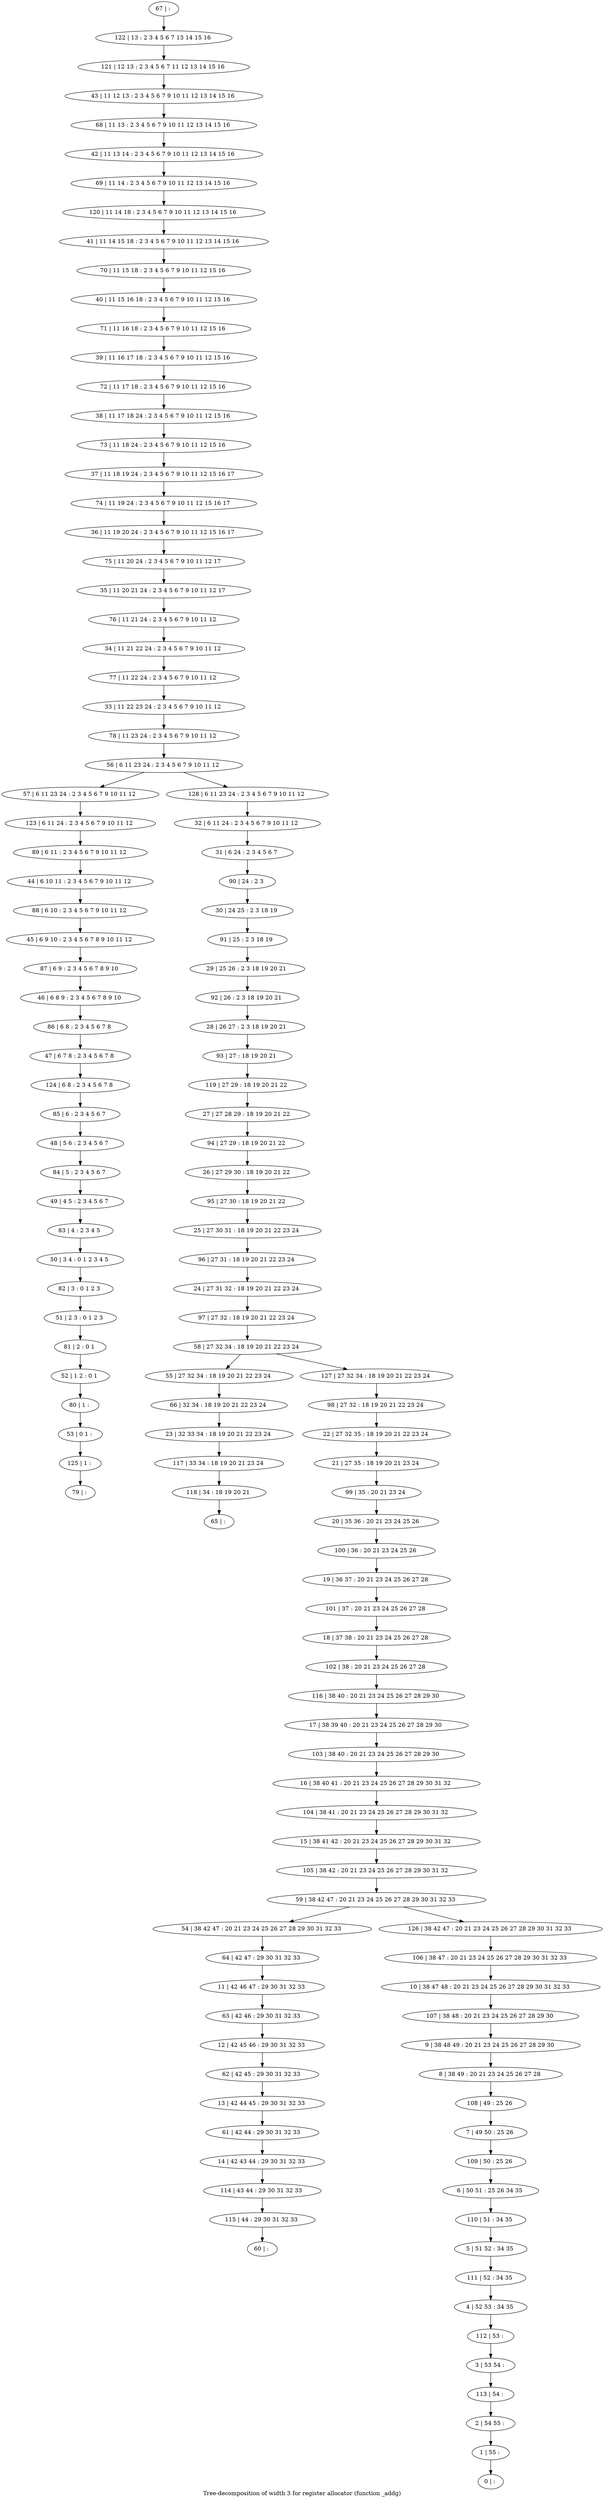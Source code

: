 digraph G {
graph [label="Tree-decomposition of width 3 for register allocator (function _addg)"]
0[label="0 | : "];
1[label="1 | 55 : "];
2[label="2 | 54 55 : "];
3[label="3 | 53 54 : "];
4[label="4 | 52 53 : 34 35 "];
5[label="5 | 51 52 : 34 35 "];
6[label="6 | 50 51 : 25 26 34 35 "];
7[label="7 | 49 50 : 25 26 "];
8[label="8 | 38 49 : 20 21 23 24 25 26 27 28 "];
9[label="9 | 38 48 49 : 20 21 23 24 25 26 27 28 29 30 "];
10[label="10 | 38 47 48 : 20 21 23 24 25 26 27 28 29 30 31 32 33 "];
11[label="11 | 42 46 47 : 29 30 31 32 33 "];
12[label="12 | 42 45 46 : 29 30 31 32 33 "];
13[label="13 | 42 44 45 : 29 30 31 32 33 "];
14[label="14 | 42 43 44 : 29 30 31 32 33 "];
15[label="15 | 38 41 42 : 20 21 23 24 25 26 27 28 29 30 31 32 "];
16[label="16 | 38 40 41 : 20 21 23 24 25 26 27 28 29 30 31 32 "];
17[label="17 | 38 39 40 : 20 21 23 24 25 26 27 28 29 30 "];
18[label="18 | 37 38 : 20 21 23 24 25 26 27 28 "];
19[label="19 | 36 37 : 20 21 23 24 25 26 27 28 "];
20[label="20 | 35 36 : 20 21 23 24 25 26 "];
21[label="21 | 27 35 : 18 19 20 21 23 24 "];
22[label="22 | 27 32 35 : 18 19 20 21 22 23 24 "];
23[label="23 | 32 33 34 : 18 19 20 21 22 23 24 "];
24[label="24 | 27 31 32 : 18 19 20 21 22 23 24 "];
25[label="25 | 27 30 31 : 18 19 20 21 22 23 24 "];
26[label="26 | 27 29 30 : 18 19 20 21 22 "];
27[label="27 | 27 28 29 : 18 19 20 21 22 "];
28[label="28 | 26 27 : 2 3 18 19 20 21 "];
29[label="29 | 25 26 : 2 3 18 19 20 21 "];
30[label="30 | 24 25 : 2 3 18 19 "];
31[label="31 | 6 24 : 2 3 4 5 6 7 "];
32[label="32 | 6 11 24 : 2 3 4 5 6 7 9 10 11 12 "];
33[label="33 | 11 22 23 24 : 2 3 4 5 6 7 9 10 11 12 "];
34[label="34 | 11 21 22 24 : 2 3 4 5 6 7 9 10 11 12 "];
35[label="35 | 11 20 21 24 : 2 3 4 5 6 7 9 10 11 12 17 "];
36[label="36 | 11 19 20 24 : 2 3 4 5 6 7 9 10 11 12 15 16 17 "];
37[label="37 | 11 18 19 24 : 2 3 4 5 6 7 9 10 11 12 15 16 17 "];
38[label="38 | 11 17 18 24 : 2 3 4 5 6 7 9 10 11 12 15 16 "];
39[label="39 | 11 16 17 18 : 2 3 4 5 6 7 9 10 11 12 15 16 "];
40[label="40 | 11 15 16 18 : 2 3 4 5 6 7 9 10 11 12 15 16 "];
41[label="41 | 11 14 15 18 : 2 3 4 5 6 7 9 10 11 12 13 14 15 16 "];
42[label="42 | 11 13 14 : 2 3 4 5 6 7 9 10 11 12 13 14 15 16 "];
43[label="43 | 11 12 13 : 2 3 4 5 6 7 9 10 11 12 13 14 15 16 "];
44[label="44 | 6 10 11 : 2 3 4 5 6 7 9 10 11 12 "];
45[label="45 | 6 9 10 : 2 3 4 5 6 7 8 9 10 11 12 "];
46[label="46 | 6 8 9 : 2 3 4 5 6 7 8 9 10 "];
47[label="47 | 6 7 8 : 2 3 4 5 6 7 8 "];
48[label="48 | 5 6 : 2 3 4 5 6 7 "];
49[label="49 | 4 5 : 2 3 4 5 6 7 "];
50[label="50 | 3 4 : 0 1 2 3 4 5 "];
51[label="51 | 2 3 : 0 1 2 3 "];
52[label="52 | 1 2 : 0 1 "];
53[label="53 | 0 1 : "];
54[label="54 | 38 42 47 : 20 21 23 24 25 26 27 28 29 30 31 32 33 "];
55[label="55 | 27 32 34 : 18 19 20 21 22 23 24 "];
56[label="56 | 6 11 23 24 : 2 3 4 5 6 7 9 10 11 12 "];
57[label="57 | 6 11 23 24 : 2 3 4 5 6 7 9 10 11 12 "];
58[label="58 | 27 32 34 : 18 19 20 21 22 23 24 "];
59[label="59 | 38 42 47 : 20 21 23 24 25 26 27 28 29 30 31 32 33 "];
60[label="60 | : "];
61[label="61 | 42 44 : 29 30 31 32 33 "];
62[label="62 | 42 45 : 29 30 31 32 33 "];
63[label="63 | 42 46 : 29 30 31 32 33 "];
64[label="64 | 42 47 : 29 30 31 32 33 "];
65[label="65 | : "];
66[label="66 | 32 34 : 18 19 20 21 22 23 24 "];
67[label="67 | : "];
68[label="68 | 11 13 : 2 3 4 5 6 7 9 10 11 12 13 14 15 16 "];
69[label="69 | 11 14 : 2 3 4 5 6 7 9 10 11 12 13 14 15 16 "];
70[label="70 | 11 15 18 : 2 3 4 5 6 7 9 10 11 12 15 16 "];
71[label="71 | 11 16 18 : 2 3 4 5 6 7 9 10 11 12 15 16 "];
72[label="72 | 11 17 18 : 2 3 4 5 6 7 9 10 11 12 15 16 "];
73[label="73 | 11 18 24 : 2 3 4 5 6 7 9 10 11 12 15 16 "];
74[label="74 | 11 19 24 : 2 3 4 5 6 7 9 10 11 12 15 16 17 "];
75[label="75 | 11 20 24 : 2 3 4 5 6 7 9 10 11 12 17 "];
76[label="76 | 11 21 24 : 2 3 4 5 6 7 9 10 11 12 "];
77[label="77 | 11 22 24 : 2 3 4 5 6 7 9 10 11 12 "];
78[label="78 | 11 23 24 : 2 3 4 5 6 7 9 10 11 12 "];
79[label="79 | : "];
80[label="80 | 1 : "];
81[label="81 | 2 : 0 1 "];
82[label="82 | 3 : 0 1 2 3 "];
83[label="83 | 4 : 2 3 4 5 "];
84[label="84 | 5 : 2 3 4 5 6 7 "];
85[label="85 | 6 : 2 3 4 5 6 7 "];
86[label="86 | 6 8 : 2 3 4 5 6 7 8 "];
87[label="87 | 6 9 : 2 3 4 5 6 7 8 9 10 "];
88[label="88 | 6 10 : 2 3 4 5 6 7 9 10 11 12 "];
89[label="89 | 6 11 : 2 3 4 5 6 7 9 10 11 12 "];
90[label="90 | 24 : 2 3 "];
91[label="91 | 25 : 2 3 18 19 "];
92[label="92 | 26 : 2 3 18 19 20 21 "];
93[label="93 | 27 : 18 19 20 21 "];
94[label="94 | 27 29 : 18 19 20 21 22 "];
95[label="95 | 27 30 : 18 19 20 21 22 "];
96[label="96 | 27 31 : 18 19 20 21 22 23 24 "];
97[label="97 | 27 32 : 18 19 20 21 22 23 24 "];
98[label="98 | 27 32 : 18 19 20 21 22 23 24 "];
99[label="99 | 35 : 20 21 23 24 "];
100[label="100 | 36 : 20 21 23 24 25 26 "];
101[label="101 | 37 : 20 21 23 24 25 26 27 28 "];
102[label="102 | 38 : 20 21 23 24 25 26 27 28 "];
103[label="103 | 38 40 : 20 21 23 24 25 26 27 28 29 30 "];
104[label="104 | 38 41 : 20 21 23 24 25 26 27 28 29 30 31 32 "];
105[label="105 | 38 42 : 20 21 23 24 25 26 27 28 29 30 31 32 "];
106[label="106 | 38 47 : 20 21 23 24 25 26 27 28 29 30 31 32 33 "];
107[label="107 | 38 48 : 20 21 23 24 25 26 27 28 29 30 "];
108[label="108 | 49 : 25 26 "];
109[label="109 | 50 : 25 26 "];
110[label="110 | 51 : 34 35 "];
111[label="111 | 52 : 34 35 "];
112[label="112 | 53 : "];
113[label="113 | 54 : "];
114[label="114 | 43 44 : 29 30 31 32 33 "];
115[label="115 | 44 : 29 30 31 32 33 "];
116[label="116 | 38 40 : 20 21 23 24 25 26 27 28 29 30 "];
117[label="117 | 33 34 : 18 19 20 21 23 24 "];
118[label="118 | 34 : 18 19 20 21 "];
119[label="119 | 27 29 : 18 19 20 21 22 "];
120[label="120 | 11 14 18 : 2 3 4 5 6 7 9 10 11 12 13 14 15 16 "];
121[label="121 | 12 13 : 2 3 4 5 6 7 11 12 13 14 15 16 "];
122[label="122 | 13 : 2 3 4 5 6 7 13 14 15 16 "];
123[label="123 | 6 11 24 : 2 3 4 5 6 7 9 10 11 12 "];
124[label="124 | 6 8 : 2 3 4 5 6 7 8 "];
125[label="125 | 1 : "];
126[label="126 | 38 42 47 : 20 21 23 24 25 26 27 28 29 30 31 32 33 "];
127[label="127 | 27 32 34 : 18 19 20 21 22 23 24 "];
128[label="128 | 6 11 23 24 : 2 3 4 5 6 7 9 10 11 12 "];
61->14 ;
13->61 ;
62->13 ;
12->62 ;
63->12 ;
11->63 ;
64->11 ;
54->64 ;
66->23 ;
55->66 ;
80->53 ;
52->80 ;
81->52 ;
51->81 ;
82->51 ;
50->82 ;
83->50 ;
49->83 ;
84->49 ;
48->84 ;
85->48 ;
86->47 ;
46->86 ;
87->46 ;
45->87 ;
88->45 ;
44->88 ;
89->44 ;
14->114 ;
115->60 ;
114->115 ;
23->117 ;
118->65 ;
117->118 ;
123->89 ;
57->123 ;
124->85 ;
47->124 ;
125->79 ;
53->125 ;
67->122 ;
122->121 ;
121->43 ;
43->68 ;
68->42 ;
42->69 ;
69->120 ;
120->41 ;
41->70 ;
70->40 ;
40->71 ;
71->39 ;
39->72 ;
72->38 ;
38->73 ;
73->37 ;
37->74 ;
74->36 ;
36->75 ;
75->35 ;
35->76 ;
76->34 ;
34->77 ;
77->33 ;
33->78 ;
78->56 ;
32->31 ;
31->90 ;
90->30 ;
30->91 ;
91->29 ;
29->92 ;
92->28 ;
28->93 ;
93->119 ;
119->27 ;
27->94 ;
94->26 ;
26->95 ;
95->25 ;
25->96 ;
96->24 ;
24->97 ;
97->58 ;
98->22 ;
22->21 ;
21->99 ;
99->20 ;
20->100 ;
100->19 ;
19->101 ;
101->18 ;
18->102 ;
102->116 ;
116->17 ;
17->103 ;
103->16 ;
16->104 ;
104->15 ;
15->105 ;
105->59 ;
106->10 ;
10->107 ;
107->9 ;
9->8 ;
8->108 ;
108->7 ;
7->109 ;
109->6 ;
6->110 ;
110->5 ;
5->111 ;
111->4 ;
4->112 ;
112->3 ;
3->113 ;
113->2 ;
2->1 ;
1->0 ;
126->106 ;
127->98 ;
128->32 ;
59->54 ;
59->126 ;
58->55 ;
58->127 ;
56->57 ;
56->128 ;
}

